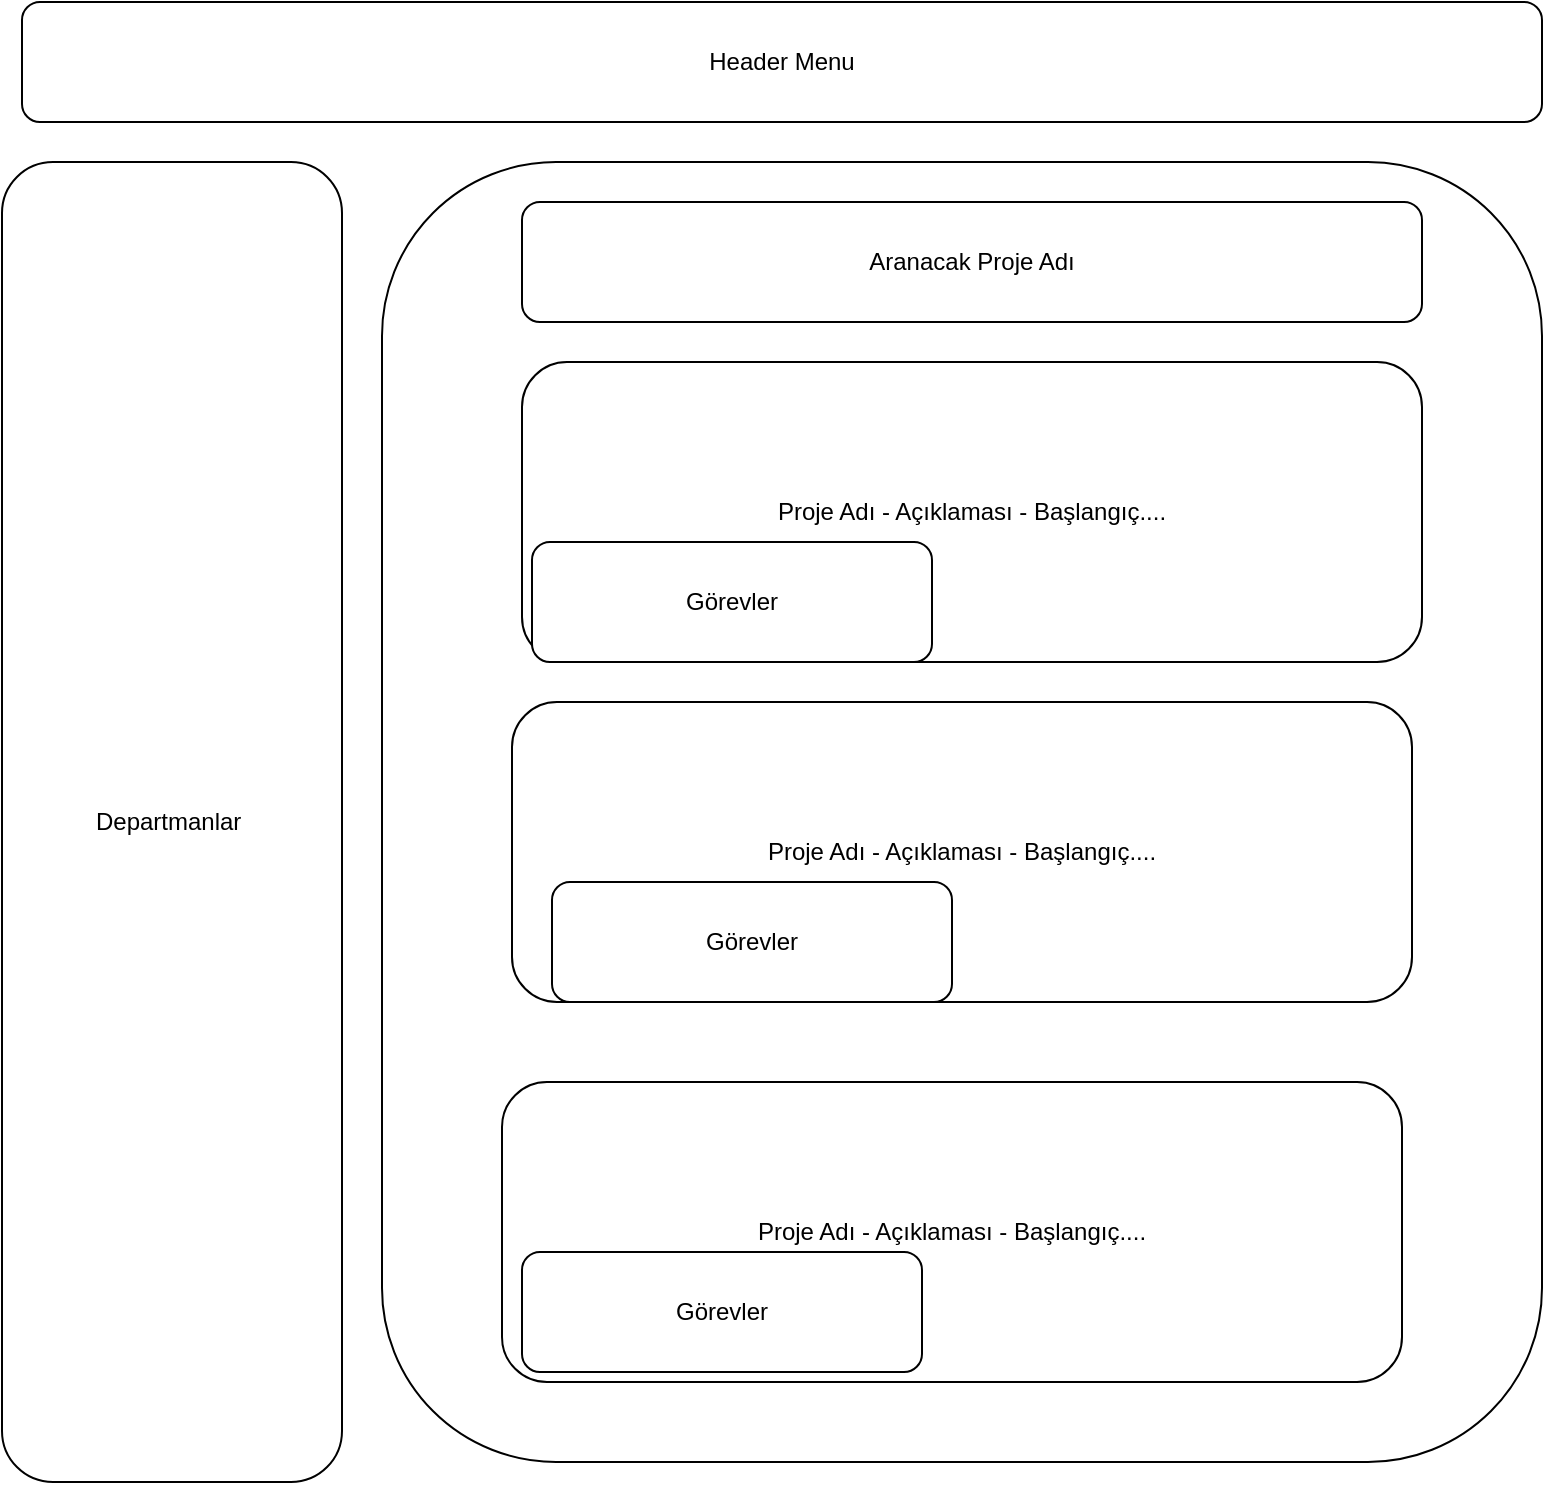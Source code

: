 <mxfile>
    <diagram id="GNZeIuHt5u27hqwlZGJc" name="Page-1">
        <mxGraphModel dx="1039" dy="474" grid="1" gridSize="10" guides="1" tooltips="1" connect="1" arrows="1" fold="1" page="1" pageScale="1" pageWidth="850" pageHeight="1100" math="0" shadow="0">
            <root>
                <mxCell id="0"/>
                <mxCell id="1" parent="0"/>
                <mxCell id="2" value="Departmanlar&amp;nbsp;" style="rounded=1;whiteSpace=wrap;html=1;" vertex="1" parent="1">
                    <mxGeometry x="60" y="100" width="170" height="660" as="geometry"/>
                </mxCell>
                <mxCell id="3" value="" style="rounded=1;whiteSpace=wrap;html=1;" vertex="1" parent="1">
                    <mxGeometry x="250" y="100" width="580" height="650" as="geometry"/>
                </mxCell>
                <mxCell id="4" value="Aranacak Proje Adı" style="rounded=1;whiteSpace=wrap;html=1;" vertex="1" parent="1">
                    <mxGeometry x="320" y="120" width="450" height="60" as="geometry"/>
                </mxCell>
                <mxCell id="5" value="Proje Adı - Açıklaması - Başlangıç...." style="rounded=1;whiteSpace=wrap;html=1;" vertex="1" parent="1">
                    <mxGeometry x="320" y="200" width="450" height="150" as="geometry"/>
                </mxCell>
                <mxCell id="6" value="Görevler" style="rounded=1;whiteSpace=wrap;html=1;" vertex="1" parent="1">
                    <mxGeometry x="325" y="290" width="200" height="60" as="geometry"/>
                </mxCell>
                <mxCell id="7" value="Proje Adı - Açıklaması - Başlangıç...." style="rounded=1;whiteSpace=wrap;html=1;" vertex="1" parent="1">
                    <mxGeometry x="310" y="560" width="450" height="150" as="geometry"/>
                </mxCell>
                <mxCell id="8" value="Görevler" style="rounded=1;whiteSpace=wrap;html=1;" vertex="1" parent="1">
                    <mxGeometry x="320" y="645" width="200" height="60" as="geometry"/>
                </mxCell>
                <mxCell id="9" value="Proje Adı - Açıklaması - Başlangıç...." style="rounded=1;whiteSpace=wrap;html=1;" vertex="1" parent="1">
                    <mxGeometry x="315" y="370" width="450" height="150" as="geometry"/>
                </mxCell>
                <mxCell id="10" value="Görevler" style="rounded=1;whiteSpace=wrap;html=1;" vertex="1" parent="1">
                    <mxGeometry x="335" y="460" width="200" height="60" as="geometry"/>
                </mxCell>
                <mxCell id="11" value="Header Menu" style="rounded=1;whiteSpace=wrap;html=1;" vertex="1" parent="1">
                    <mxGeometry x="70" y="20" width="760" height="60" as="geometry"/>
                </mxCell>
            </root>
        </mxGraphModel>
    </diagram>
</mxfile>